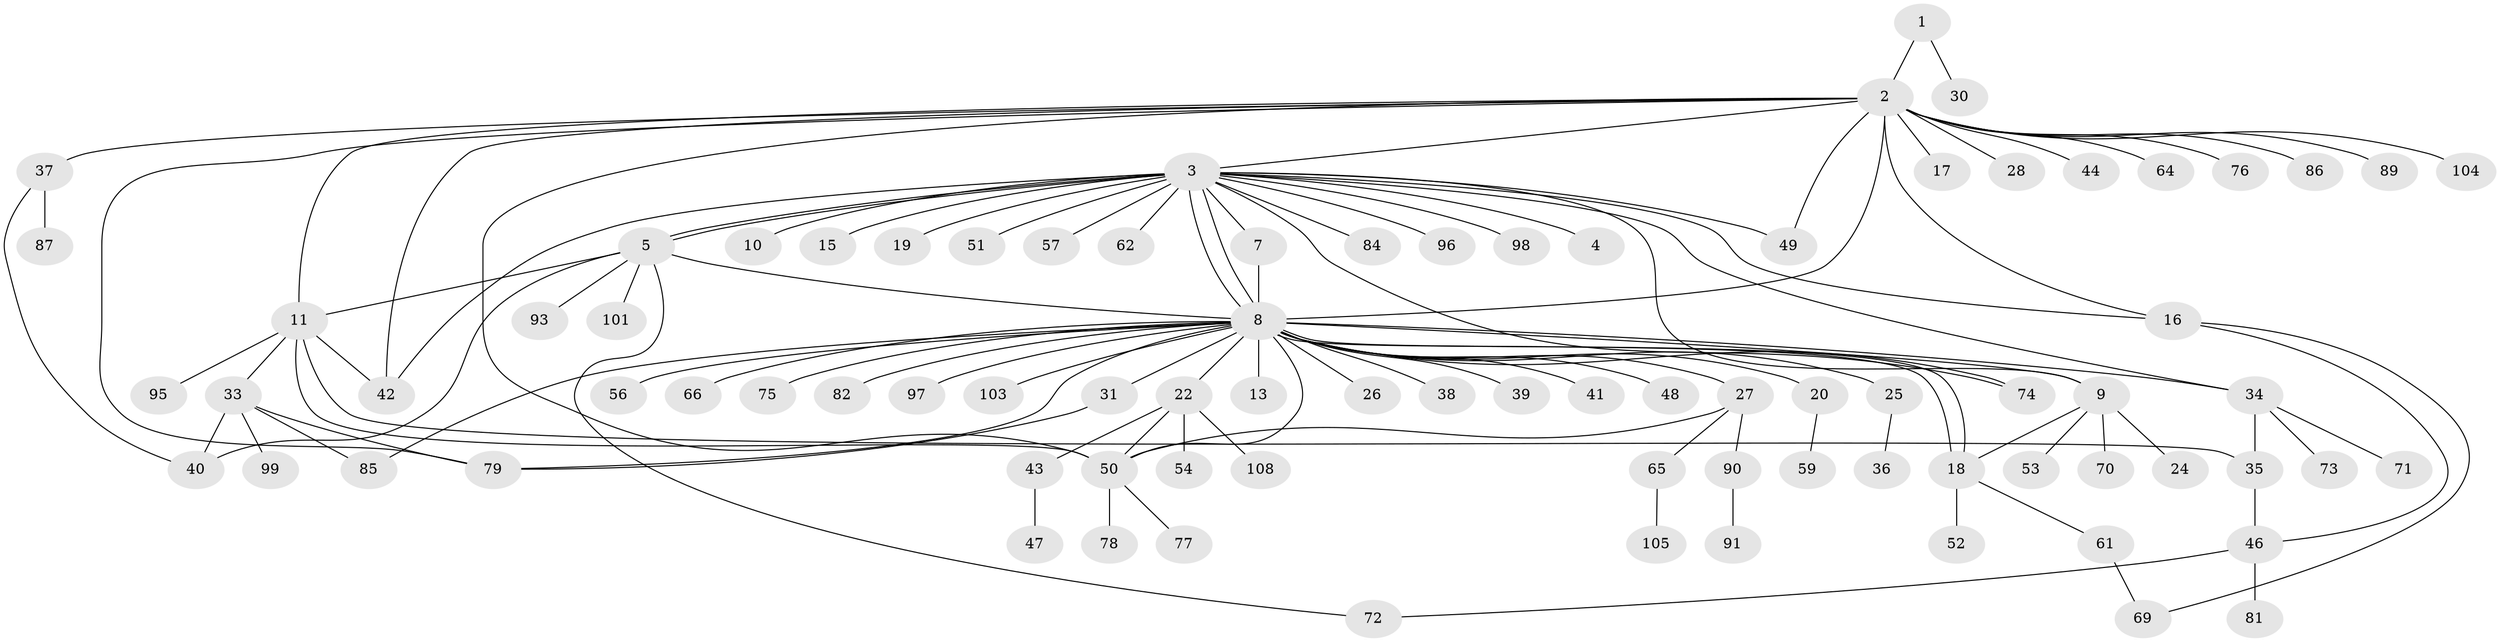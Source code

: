 // original degree distribution, {2: 0.19444444444444445, 16: 0.009259259259259259, 24: 0.009259259259259259, 1: 0.5555555555555556, 5: 0.037037037037037035, 4: 0.027777777777777776, 3: 0.09259259259259259, 18: 0.009259259259259259, 6: 0.027777777777777776, 8: 0.018518518518518517, 17: 0.009259259259259259, 7: 0.009259259259259259}
// Generated by graph-tools (version 1.1) at 2025/41/03/06/25 10:41:50]
// undirected, 85 vertices, 113 edges
graph export_dot {
graph [start="1"]
  node [color=gray90,style=filled];
  1;
  2 [super="+6"];
  3 [super="+29"];
  4;
  5 [super="+63"];
  7 [super="+83"];
  8 [super="+12"];
  9 [super="+21"];
  10;
  11 [super="+14"];
  13;
  15;
  16 [super="+23"];
  17;
  18 [super="+102"];
  19;
  20 [super="+32"];
  22;
  24;
  25;
  26;
  27;
  28;
  30 [super="+106"];
  31 [super="+58"];
  33 [super="+55"];
  34 [super="+94"];
  35;
  36;
  37;
  38;
  39;
  40 [super="+45"];
  41;
  42 [super="+107"];
  43;
  44;
  46 [super="+68"];
  47 [super="+100"];
  48;
  49;
  50 [super="+67"];
  51;
  52;
  53;
  54;
  56;
  57 [super="+60"];
  59;
  61;
  62;
  64;
  65;
  66;
  69 [super="+80"];
  70;
  71;
  72;
  73;
  74;
  75;
  76;
  77;
  78;
  79 [super="+88"];
  81;
  82;
  84;
  85 [super="+92"];
  86;
  87;
  89;
  90;
  91;
  93;
  95;
  96;
  97;
  98;
  99;
  101;
  103;
  104;
  105;
  108;
  1 -- 2;
  1 -- 30;
  2 -- 3;
  2 -- 11;
  2 -- 17;
  2 -- 28;
  2 -- 37;
  2 -- 44;
  2 -- 49;
  2 -- 76;
  2 -- 79;
  2 -- 86;
  2 -- 104;
  2 -- 8;
  2 -- 64;
  2 -- 89;
  2 -- 50;
  2 -- 42;
  2 -- 16;
  3 -- 4;
  3 -- 5;
  3 -- 5;
  3 -- 7;
  3 -- 8 [weight=2];
  3 -- 8;
  3 -- 9;
  3 -- 10;
  3 -- 15;
  3 -- 16;
  3 -- 19;
  3 -- 34;
  3 -- 49;
  3 -- 51;
  3 -- 57;
  3 -- 62;
  3 -- 74;
  3 -- 84;
  3 -- 96;
  3 -- 98;
  3 -- 42;
  5 -- 72;
  5 -- 101;
  5 -- 8;
  5 -- 11;
  5 -- 93;
  5 -- 40;
  7 -- 8;
  8 -- 18;
  8 -- 18;
  8 -- 20;
  8 -- 25;
  8 -- 26;
  8 -- 31;
  8 -- 34;
  8 -- 39;
  8 -- 41;
  8 -- 48;
  8 -- 50;
  8 -- 56;
  8 -- 66;
  8 -- 82;
  8 -- 97;
  8 -- 38;
  8 -- 9;
  8 -- 103;
  8 -- 74;
  8 -- 75;
  8 -- 13;
  8 -- 79;
  8 -- 85;
  8 -- 22;
  8 -- 27;
  9 -- 18;
  9 -- 24;
  9 -- 70;
  9 -- 53;
  11 -- 33;
  11 -- 35;
  11 -- 42;
  11 -- 50 [weight=2];
  11 -- 95;
  16 -- 69;
  16 -- 46;
  18 -- 52;
  18 -- 61;
  20 -- 59;
  22 -- 43;
  22 -- 50;
  22 -- 54;
  22 -- 108;
  25 -- 36;
  27 -- 50;
  27 -- 65;
  27 -- 90;
  31 -- 79;
  33 -- 40;
  33 -- 79;
  33 -- 99;
  33 -- 85;
  34 -- 35;
  34 -- 71;
  34 -- 73;
  35 -- 46;
  37 -- 87;
  37 -- 40;
  43 -- 47;
  46 -- 72;
  46 -- 81;
  50 -- 77;
  50 -- 78;
  61 -- 69;
  65 -- 105;
  90 -- 91;
}
